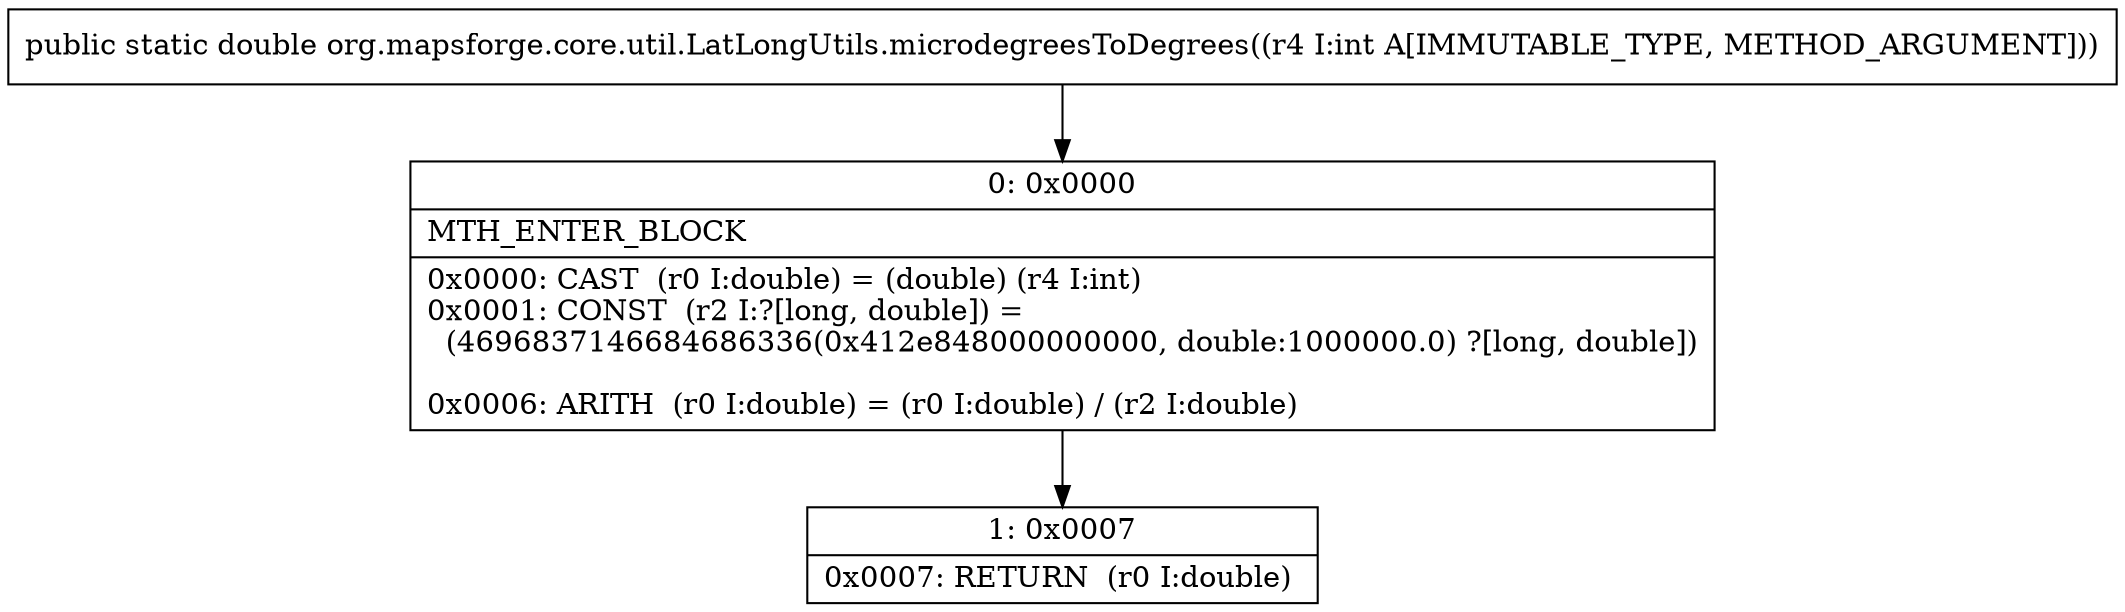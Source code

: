 digraph "CFG fororg.mapsforge.core.util.LatLongUtils.microdegreesToDegrees(I)D" {
Node_0 [shape=record,label="{0\:\ 0x0000|MTH_ENTER_BLOCK\l|0x0000: CAST  (r0 I:double) = (double) (r4 I:int) \l0x0001: CONST  (r2 I:?[long, double]) = \l  (4696837146684686336(0x412e848000000000, double:1000000.0) ?[long, double])\l \l0x0006: ARITH  (r0 I:double) = (r0 I:double) \/ (r2 I:double) \l}"];
Node_1 [shape=record,label="{1\:\ 0x0007|0x0007: RETURN  (r0 I:double) \l}"];
MethodNode[shape=record,label="{public static double org.mapsforge.core.util.LatLongUtils.microdegreesToDegrees((r4 I:int A[IMMUTABLE_TYPE, METHOD_ARGUMENT])) }"];
MethodNode -> Node_0;
Node_0 -> Node_1;
}

